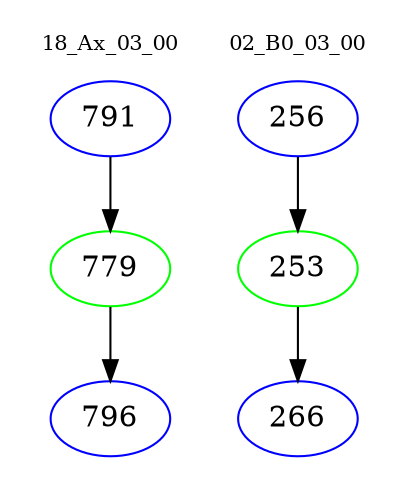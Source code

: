 digraph{
subgraph cluster_0 {
color = white
label = "18_Ax_03_00";
fontsize=10;
T0_791 [label="791", color="blue"]
T0_791 -> T0_779 [color="black"]
T0_779 [label="779", color="green"]
T0_779 -> T0_796 [color="black"]
T0_796 [label="796", color="blue"]
}
subgraph cluster_1 {
color = white
label = "02_B0_03_00";
fontsize=10;
T1_256 [label="256", color="blue"]
T1_256 -> T1_253 [color="black"]
T1_253 [label="253", color="green"]
T1_253 -> T1_266 [color="black"]
T1_266 [label="266", color="blue"]
}
}
